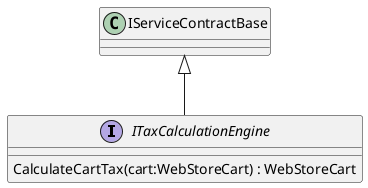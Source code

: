 @startuml
interface ITaxCalculationEngine {
    CalculateCartTax(cart:WebStoreCart) : WebStoreCart
}
IServiceContractBase <|-- ITaxCalculationEngine
@enduml
